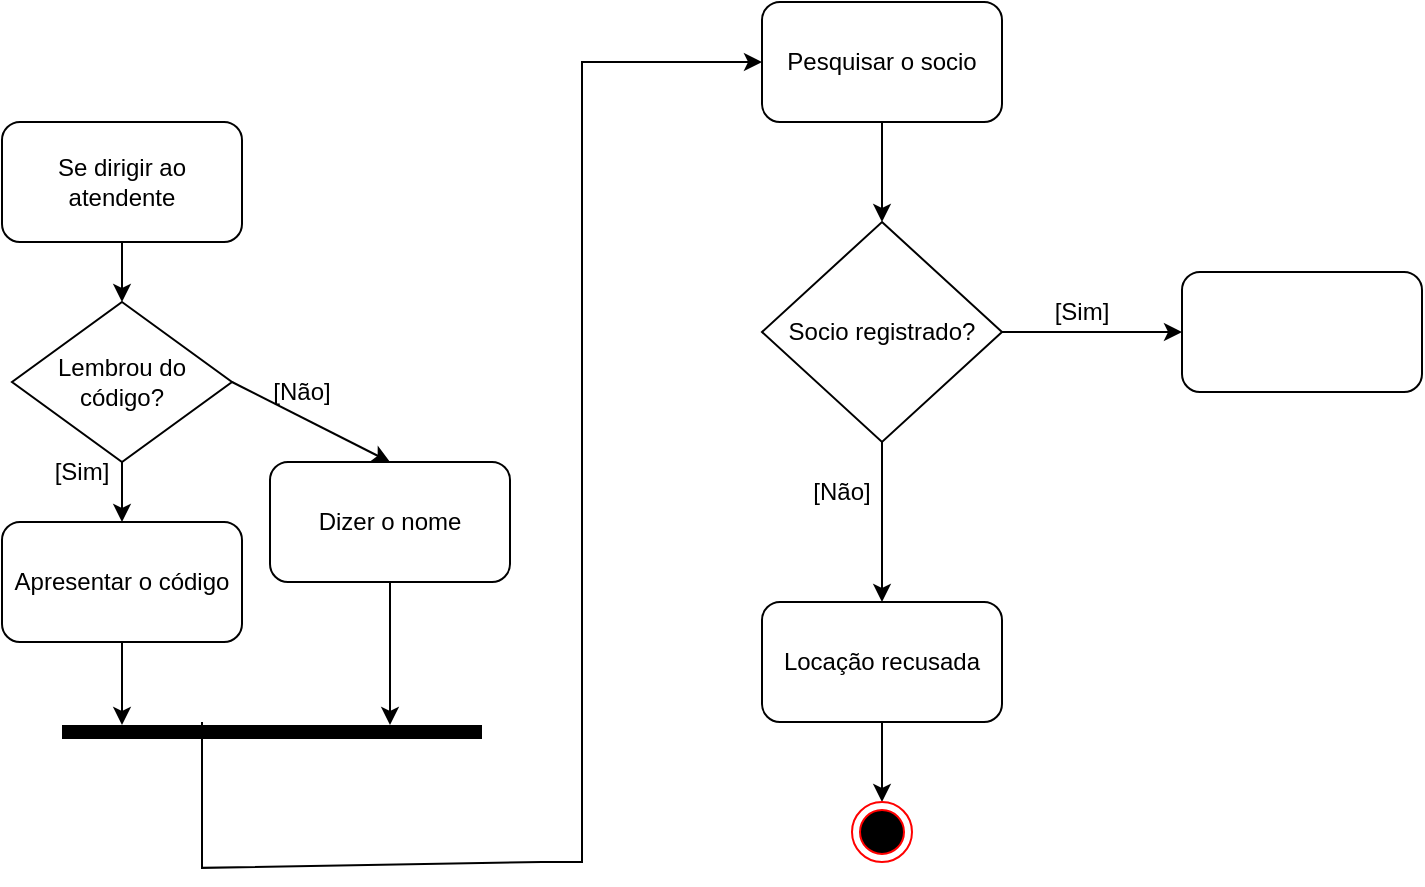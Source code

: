 <mxfile version="26.1.3">
  <diagram name="Página-1" id="q0ufyth5Kb9TkijC-UrE">
    <mxGraphModel dx="1246" dy="681" grid="1" gridSize="10" guides="1" tooltips="1" connect="1" arrows="1" fold="1" page="1" pageScale="1" pageWidth="827" pageHeight="1169" math="0" shadow="0">
      <root>
        <mxCell id="0" />
        <mxCell id="1" parent="0" />
        <mxCell id="zrFuqKw6G1F2x_8jZqnr-42" style="edgeStyle=orthogonalEdgeStyle;rounded=0;orthogonalLoop=1;jettySize=auto;html=1;exitX=0.5;exitY=1;exitDx=0;exitDy=0;entryX=0.5;entryY=0;entryDx=0;entryDy=0;" edge="1" parent="1" source="zrFuqKw6G1F2x_8jZqnr-37" target="zrFuqKw6G1F2x_8jZqnr-40">
          <mxGeometry relative="1" as="geometry" />
        </mxCell>
        <mxCell id="zrFuqKw6G1F2x_8jZqnr-37" value="Se dirigir ao atendente" style="rounded=1;whiteSpace=wrap;html=1;" vertex="1" parent="1">
          <mxGeometry x="160" y="90" width="120" height="60" as="geometry" />
        </mxCell>
        <mxCell id="zrFuqKw6G1F2x_8jZqnr-38" value="Apresentar o código" style="rounded=1;whiteSpace=wrap;html=1;" vertex="1" parent="1">
          <mxGeometry x="160" y="290" width="120" height="60" as="geometry" />
        </mxCell>
        <mxCell id="zrFuqKw6G1F2x_8jZqnr-41" style="edgeStyle=orthogonalEdgeStyle;rounded=0;orthogonalLoop=1;jettySize=auto;html=1;exitX=0.5;exitY=1;exitDx=0;exitDy=0;entryX=0.5;entryY=0;entryDx=0;entryDy=0;" edge="1" parent="1" source="zrFuqKw6G1F2x_8jZqnr-40" target="zrFuqKw6G1F2x_8jZqnr-38">
          <mxGeometry relative="1" as="geometry" />
        </mxCell>
        <mxCell id="zrFuqKw6G1F2x_8jZqnr-40" value="Lembrou do código?" style="rhombus;whiteSpace=wrap;html=1;" vertex="1" parent="1">
          <mxGeometry x="165" y="180" width="110" height="80" as="geometry" />
        </mxCell>
        <mxCell id="zrFuqKw6G1F2x_8jZqnr-43" value="[Sim]" style="text;html=1;align=center;verticalAlign=middle;whiteSpace=wrap;rounded=0;" vertex="1" parent="1">
          <mxGeometry x="170" y="250" width="60" height="30" as="geometry" />
        </mxCell>
        <mxCell id="zrFuqKw6G1F2x_8jZqnr-44" value="Dizer o nome" style="rounded=1;whiteSpace=wrap;html=1;" vertex="1" parent="1">
          <mxGeometry x="294" y="260" width="120" height="60" as="geometry" />
        </mxCell>
        <mxCell id="zrFuqKw6G1F2x_8jZqnr-46" value="" style="endArrow=classic;html=1;rounded=0;entryX=0.5;entryY=0;entryDx=0;entryDy=0;exitX=1;exitY=0.5;exitDx=0;exitDy=0;" edge="1" parent="1" source="zrFuqKw6G1F2x_8jZqnr-40" target="zrFuqKw6G1F2x_8jZqnr-44">
          <mxGeometry width="50" height="50" relative="1" as="geometry">
            <mxPoint x="310" y="250" as="sourcePoint" />
            <mxPoint x="360" y="200" as="targetPoint" />
          </mxGeometry>
        </mxCell>
        <mxCell id="zrFuqKw6G1F2x_8jZqnr-47" value="[Não]" style="text;html=1;align=center;verticalAlign=middle;whiteSpace=wrap;rounded=0;" vertex="1" parent="1">
          <mxGeometry x="280" y="210" width="60" height="30" as="geometry" />
        </mxCell>
        <mxCell id="zrFuqKw6G1F2x_8jZqnr-48" value="" style="line;strokeWidth=7;html=1;perimeter=backbonePerimeter;points=[];outlineConnect=0;" vertex="1" parent="1">
          <mxGeometry x="190" y="390" width="210" height="10" as="geometry" />
        </mxCell>
        <mxCell id="zrFuqKw6G1F2x_8jZqnr-50" value="" style="endArrow=classic;html=1;rounded=0;exitX=0.5;exitY=1;exitDx=0;exitDy=0;" edge="1" parent="1" source="zrFuqKw6G1F2x_8jZqnr-44" target="zrFuqKw6G1F2x_8jZqnr-48">
          <mxGeometry width="50" height="50" relative="1" as="geometry">
            <mxPoint x="374" y="310" as="sourcePoint" />
            <mxPoint x="334" y="410" as="targetPoint" />
          </mxGeometry>
        </mxCell>
        <mxCell id="zrFuqKw6G1F2x_8jZqnr-52" value="" style="endArrow=classic;html=1;rounded=0;exitX=0.5;exitY=1;exitDx=0;exitDy=0;" edge="1" parent="1" source="zrFuqKw6G1F2x_8jZqnr-38" target="zrFuqKw6G1F2x_8jZqnr-48">
          <mxGeometry width="50" height="50" relative="1" as="geometry">
            <mxPoint x="120" y="420" as="sourcePoint" />
            <mxPoint x="220" y="380" as="targetPoint" />
          </mxGeometry>
        </mxCell>
        <mxCell id="zrFuqKw6G1F2x_8jZqnr-53" value="" style="endArrow=classic;html=1;rounded=0;entryX=0;entryY=0.5;entryDx=0;entryDy=0;" edge="1" parent="1" target="zrFuqKw6G1F2x_8jZqnr-54">
          <mxGeometry width="50" height="50" relative="1" as="geometry">
            <mxPoint x="260.0" y="390.001" as="sourcePoint" />
            <mxPoint x="560" y="270" as="targetPoint" />
            <Array as="points">
              <mxPoint x="260" y="462.93" />
              <mxPoint x="430" y="460" />
              <mxPoint x="450" y="460" />
              <mxPoint x="450" y="60" />
            </Array>
          </mxGeometry>
        </mxCell>
        <mxCell id="zrFuqKw6G1F2x_8jZqnr-57" value="" style="edgeStyle=orthogonalEdgeStyle;rounded=0;orthogonalLoop=1;jettySize=auto;html=1;" edge="1" parent="1" source="zrFuqKw6G1F2x_8jZqnr-54">
          <mxGeometry relative="1" as="geometry">
            <mxPoint x="600.0" y="140" as="targetPoint" />
          </mxGeometry>
        </mxCell>
        <mxCell id="zrFuqKw6G1F2x_8jZqnr-54" value="Pesquisar o socio" style="rounded=1;whiteSpace=wrap;html=1;" vertex="1" parent="1">
          <mxGeometry x="540" y="30" width="120" height="60" as="geometry" />
        </mxCell>
        <mxCell id="zrFuqKw6G1F2x_8jZqnr-60" style="edgeStyle=orthogonalEdgeStyle;rounded=0;orthogonalLoop=1;jettySize=auto;html=1;exitX=0.5;exitY=1;exitDx=0;exitDy=0;" edge="1" parent="1" source="zrFuqKw6G1F2x_8jZqnr-58" target="zrFuqKw6G1F2x_8jZqnr-59">
          <mxGeometry relative="1" as="geometry" />
        </mxCell>
        <mxCell id="zrFuqKw6G1F2x_8jZqnr-63" style="edgeStyle=orthogonalEdgeStyle;rounded=0;orthogonalLoop=1;jettySize=auto;html=1;exitX=1;exitY=0.5;exitDx=0;exitDy=0;entryX=0;entryY=0.5;entryDx=0;entryDy=0;" edge="1" parent="1" source="zrFuqKw6G1F2x_8jZqnr-58" target="zrFuqKw6G1F2x_8jZqnr-62">
          <mxGeometry relative="1" as="geometry" />
        </mxCell>
        <mxCell id="zrFuqKw6G1F2x_8jZqnr-58" value="Socio registrado?" style="rhombus;whiteSpace=wrap;html=1;" vertex="1" parent="1">
          <mxGeometry x="540" y="140" width="120" height="110" as="geometry" />
        </mxCell>
        <mxCell id="zrFuqKw6G1F2x_8jZqnr-66" style="edgeStyle=orthogonalEdgeStyle;rounded=0;orthogonalLoop=1;jettySize=auto;html=1;exitX=0.5;exitY=1;exitDx=0;exitDy=0;entryX=0.5;entryY=0;entryDx=0;entryDy=0;" edge="1" parent="1" source="zrFuqKw6G1F2x_8jZqnr-59" target="zrFuqKw6G1F2x_8jZqnr-65">
          <mxGeometry relative="1" as="geometry" />
        </mxCell>
        <mxCell id="zrFuqKw6G1F2x_8jZqnr-59" value="Locação recusada" style="rounded=1;whiteSpace=wrap;html=1;" vertex="1" parent="1">
          <mxGeometry x="540" y="330" width="120" height="60" as="geometry" />
        </mxCell>
        <mxCell id="zrFuqKw6G1F2x_8jZqnr-61" value="[Não]" style="text;html=1;align=center;verticalAlign=middle;whiteSpace=wrap;rounded=0;" vertex="1" parent="1">
          <mxGeometry x="550" y="260" width="60" height="30" as="geometry" />
        </mxCell>
        <mxCell id="zrFuqKw6G1F2x_8jZqnr-62" value="" style="rounded=1;whiteSpace=wrap;html=1;" vertex="1" parent="1">
          <mxGeometry x="750" y="165" width="120" height="60" as="geometry" />
        </mxCell>
        <mxCell id="zrFuqKw6G1F2x_8jZqnr-64" value="[Sim]" style="text;html=1;align=center;verticalAlign=middle;whiteSpace=wrap;rounded=0;" vertex="1" parent="1">
          <mxGeometry x="670" y="170" width="60" height="30" as="geometry" />
        </mxCell>
        <mxCell id="zrFuqKw6G1F2x_8jZqnr-65" value="" style="ellipse;html=1;shape=endState;fillColor=#000000;strokeColor=#ff0000;" vertex="1" parent="1">
          <mxGeometry x="585" y="430" width="30" height="30" as="geometry" />
        </mxCell>
      </root>
    </mxGraphModel>
  </diagram>
</mxfile>
